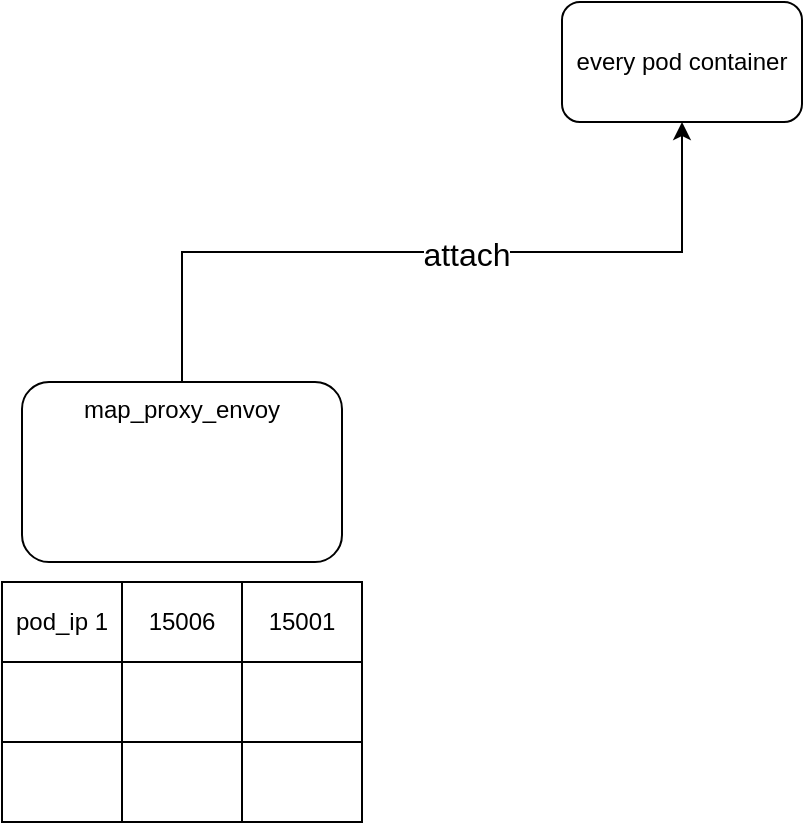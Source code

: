 <mxfile version="14.4.2" type="github">
  <diagram id="WjnGfr5tVi61NtXpP59C" name="Page-1">
    <mxGraphModel dx="782" dy="475" grid="1" gridSize="10" guides="1" tooltips="1" connect="1" arrows="1" fold="1" page="1" pageScale="1" pageWidth="850" pageHeight="1100" math="0" shadow="0">
      <root>
        <mxCell id="0" />
        <mxCell id="1" parent="0" />
        <mxCell id="U9tyx0Pv49cAf20qMsl--1" value="every pod container" style="rounded=1;whiteSpace=wrap;html=1;" vertex="1" parent="1">
          <mxGeometry x="340" y="160" width="120" height="60" as="geometry" />
        </mxCell>
        <mxCell id="U9tyx0Pv49cAf20qMsl--3" style="edgeStyle=orthogonalEdgeStyle;rounded=0;orthogonalLoop=1;jettySize=auto;html=1;entryX=0.5;entryY=1;entryDx=0;entryDy=0;exitX=0.5;exitY=0;exitDx=0;exitDy=0;" edge="1" parent="1" source="U9tyx0Pv49cAf20qMsl--5" target="U9tyx0Pv49cAf20qMsl--1">
          <mxGeometry relative="1" as="geometry">
            <mxPoint x="120" y="320" as="sourcePoint" />
          </mxGeometry>
        </mxCell>
        <mxCell id="U9tyx0Pv49cAf20qMsl--4" value="attach" style="edgeLabel;html=1;align=center;verticalAlign=middle;resizable=0;points=[];fontSize=16;" vertex="1" connectable="0" parent="U9tyx0Pv49cAf20qMsl--3">
          <mxGeometry x="0.257" y="-1" relative="1" as="geometry">
            <mxPoint x="-32" as="offset" />
          </mxGeometry>
        </mxCell>
        <mxCell id="U9tyx0Pv49cAf20qMsl--5" value="map_proxy_envoy" style="rounded=1;whiteSpace=wrap;html=1;verticalAlign=top;" vertex="1" parent="1">
          <mxGeometry x="70" y="350" width="160" height="90" as="geometry" />
        </mxCell>
        <mxCell id="U9tyx0Pv49cAf20qMsl--21" value="" style="shape=table;html=1;whiteSpace=wrap;startSize=0;container=1;collapsible=0;childLayout=tableLayout;" vertex="1" parent="1">
          <mxGeometry x="60" y="450" width="180" height="120" as="geometry" />
        </mxCell>
        <mxCell id="U9tyx0Pv49cAf20qMsl--22" value="" style="shape=partialRectangle;html=1;whiteSpace=wrap;collapsible=0;dropTarget=0;pointerEvents=0;fillColor=none;top=0;left=0;bottom=0;right=0;points=[[0,0.5],[1,0.5]];portConstraint=eastwest;" vertex="1" parent="U9tyx0Pv49cAf20qMsl--21">
          <mxGeometry width="180" height="40" as="geometry" />
        </mxCell>
        <mxCell id="U9tyx0Pv49cAf20qMsl--23" value="pod_ip 1" style="shape=partialRectangle;html=1;whiteSpace=wrap;connectable=0;overflow=hidden;fillColor=none;top=0;left=0;bottom=0;right=0;" vertex="1" parent="U9tyx0Pv49cAf20qMsl--22">
          <mxGeometry width="60" height="40" as="geometry" />
        </mxCell>
        <mxCell id="U9tyx0Pv49cAf20qMsl--24" value="15006" style="shape=partialRectangle;html=1;whiteSpace=wrap;connectable=0;overflow=hidden;fillColor=none;top=0;left=0;bottom=0;right=0;" vertex="1" parent="U9tyx0Pv49cAf20qMsl--22">
          <mxGeometry x="60" width="60" height="40" as="geometry" />
        </mxCell>
        <mxCell id="U9tyx0Pv49cAf20qMsl--25" value="15001" style="shape=partialRectangle;html=1;whiteSpace=wrap;connectable=0;overflow=hidden;fillColor=none;top=0;left=0;bottom=0;right=0;" vertex="1" parent="U9tyx0Pv49cAf20qMsl--22">
          <mxGeometry x="120" width="60" height="40" as="geometry" />
        </mxCell>
        <mxCell id="U9tyx0Pv49cAf20qMsl--26" value="" style="shape=partialRectangle;html=1;whiteSpace=wrap;collapsible=0;dropTarget=0;pointerEvents=0;fillColor=none;top=0;left=0;bottom=0;right=0;points=[[0,0.5],[1,0.5]];portConstraint=eastwest;" vertex="1" parent="U9tyx0Pv49cAf20qMsl--21">
          <mxGeometry y="40" width="180" height="40" as="geometry" />
        </mxCell>
        <mxCell id="U9tyx0Pv49cAf20qMsl--27" value="" style="shape=partialRectangle;html=1;whiteSpace=wrap;connectable=0;overflow=hidden;fillColor=none;top=0;left=0;bottom=0;right=0;" vertex="1" parent="U9tyx0Pv49cAf20qMsl--26">
          <mxGeometry width="60" height="40" as="geometry" />
        </mxCell>
        <mxCell id="U9tyx0Pv49cAf20qMsl--28" value="" style="shape=partialRectangle;html=1;whiteSpace=wrap;connectable=0;overflow=hidden;fillColor=none;top=0;left=0;bottom=0;right=0;" vertex="1" parent="U9tyx0Pv49cAf20qMsl--26">
          <mxGeometry x="60" width="60" height="40" as="geometry" />
        </mxCell>
        <mxCell id="U9tyx0Pv49cAf20qMsl--29" value="" style="shape=partialRectangle;html=1;whiteSpace=wrap;connectable=0;overflow=hidden;fillColor=none;top=0;left=0;bottom=0;right=0;" vertex="1" parent="U9tyx0Pv49cAf20qMsl--26">
          <mxGeometry x="120" width="60" height="40" as="geometry" />
        </mxCell>
        <mxCell id="U9tyx0Pv49cAf20qMsl--30" value="" style="shape=partialRectangle;html=1;whiteSpace=wrap;collapsible=0;dropTarget=0;pointerEvents=0;fillColor=none;top=0;left=0;bottom=0;right=0;points=[[0,0.5],[1,0.5]];portConstraint=eastwest;" vertex="1" parent="U9tyx0Pv49cAf20qMsl--21">
          <mxGeometry y="80" width="180" height="40" as="geometry" />
        </mxCell>
        <mxCell id="U9tyx0Pv49cAf20qMsl--31" value="" style="shape=partialRectangle;html=1;whiteSpace=wrap;connectable=0;overflow=hidden;fillColor=none;top=0;left=0;bottom=0;right=0;" vertex="1" parent="U9tyx0Pv49cAf20qMsl--30">
          <mxGeometry width="60" height="40" as="geometry" />
        </mxCell>
        <mxCell id="U9tyx0Pv49cAf20qMsl--32" value="" style="shape=partialRectangle;html=1;whiteSpace=wrap;connectable=0;overflow=hidden;fillColor=none;top=0;left=0;bottom=0;right=0;" vertex="1" parent="U9tyx0Pv49cAf20qMsl--30">
          <mxGeometry x="60" width="60" height="40" as="geometry" />
        </mxCell>
        <mxCell id="U9tyx0Pv49cAf20qMsl--33" value="" style="shape=partialRectangle;html=1;whiteSpace=wrap;connectable=0;overflow=hidden;fillColor=none;top=0;left=0;bottom=0;right=0;" vertex="1" parent="U9tyx0Pv49cAf20qMsl--30">
          <mxGeometry x="120" width="60" height="40" as="geometry" />
        </mxCell>
      </root>
    </mxGraphModel>
  </diagram>
</mxfile>
